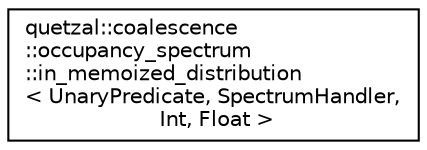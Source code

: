 digraph "Graphical Class Hierarchy"
{
 // LATEX_PDF_SIZE
  edge [fontname="Helvetica",fontsize="10",labelfontname="Helvetica",labelfontsize="10"];
  node [fontname="Helvetica",fontsize="10",shape=record];
  rankdir="LR";
  Node0 [label="quetzal::coalescence\l::occupancy_spectrum\l::in_memoized_distribution\l\< UnaryPredicate, SpectrumHandler,\l Int, Float \>",height=0.2,width=0.4,color="black", fillcolor="white", style="filled",URL="$structquetzal_1_1coalescence_1_1occupancy__spectrum_1_1in__memoized__distribution.html",tooltip=" "];
}
